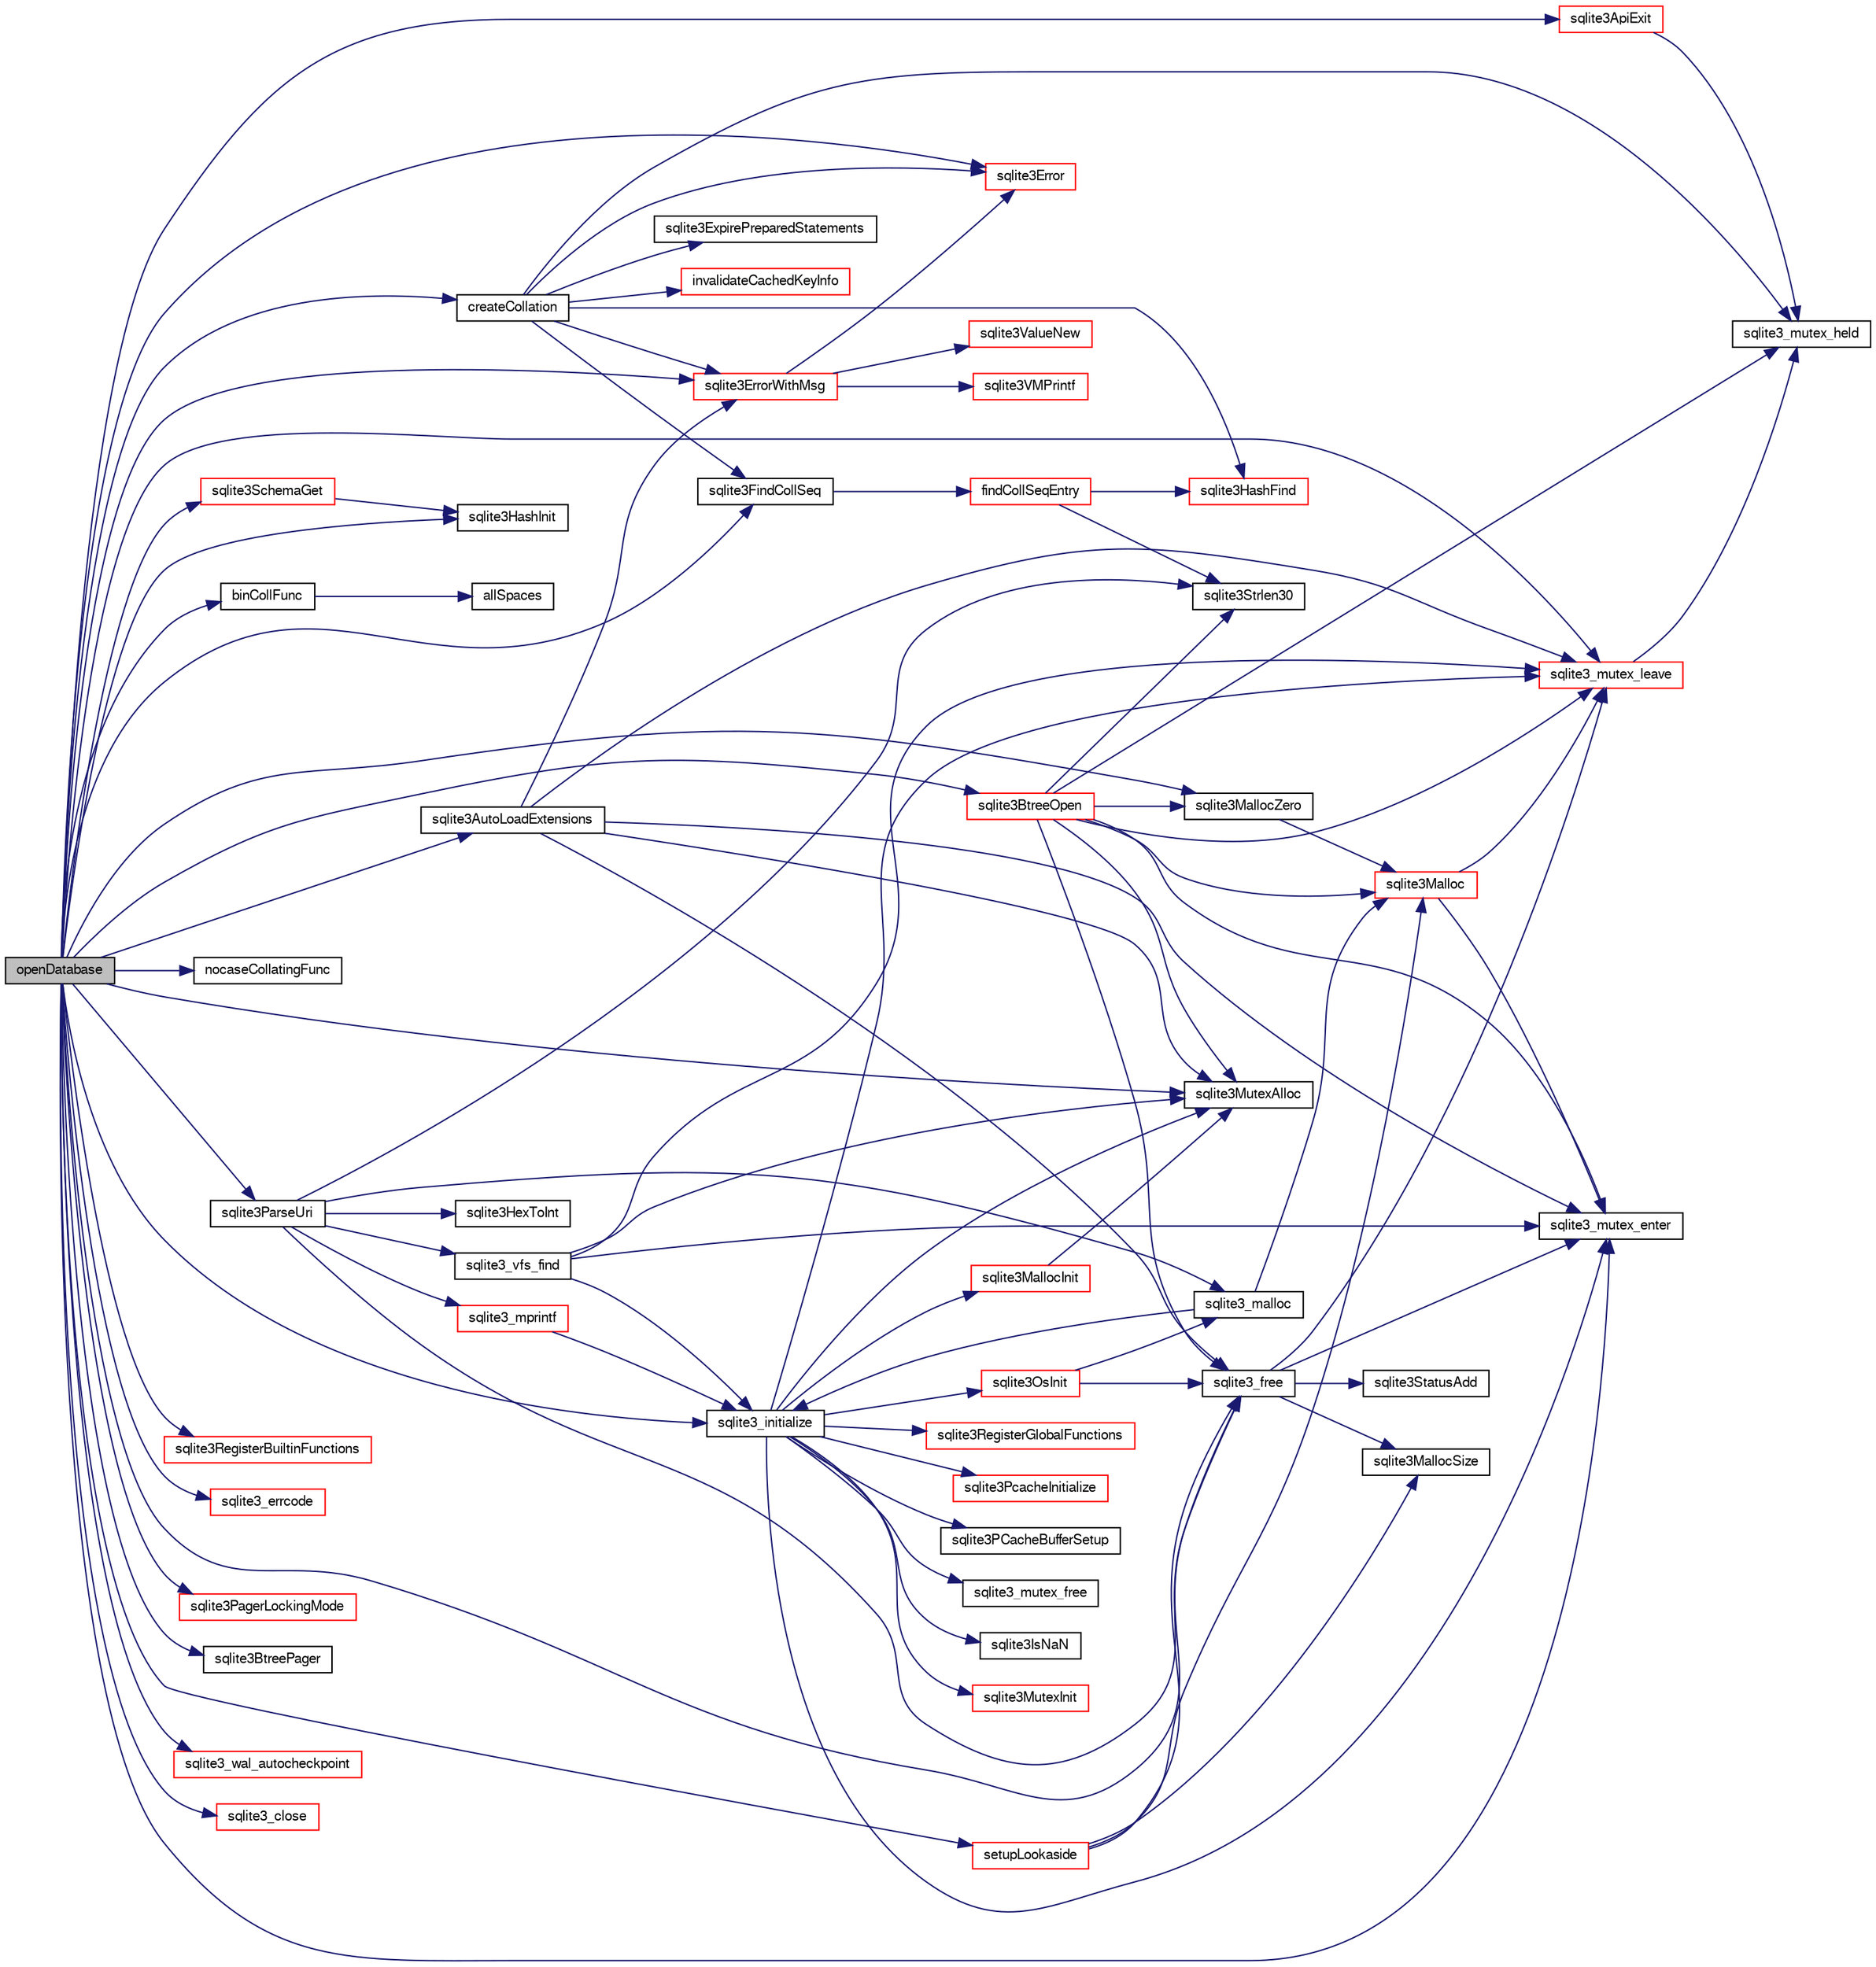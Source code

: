 digraph "openDatabase"
{
  edge [fontname="FreeSans",fontsize="10",labelfontname="FreeSans",labelfontsize="10"];
  node [fontname="FreeSans",fontsize="10",shape=record];
  rankdir="LR";
  Node186263 [label="openDatabase",height=0.2,width=0.4,color="black", fillcolor="grey75", style="filled", fontcolor="black"];
  Node186263 -> Node186264 [color="midnightblue",fontsize="10",style="solid",fontname="FreeSans"];
  Node186264 [label="sqlite3_initialize",height=0.2,width=0.4,color="black", fillcolor="white", style="filled",URL="$sqlite3_8c.html#ab0c0ee2d5d4cf8b28e9572296a8861df"];
  Node186264 -> Node186265 [color="midnightblue",fontsize="10",style="solid",fontname="FreeSans"];
  Node186265 [label="sqlite3MutexInit",height=0.2,width=0.4,color="red", fillcolor="white", style="filled",URL="$sqlite3_8c.html#a7906afcdd1cdb3d0007eb932398a1158"];
  Node186264 -> Node186295 [color="midnightblue",fontsize="10",style="solid",fontname="FreeSans"];
  Node186295 [label="sqlite3MutexAlloc",height=0.2,width=0.4,color="black", fillcolor="white", style="filled",URL="$sqlite3_8c.html#a0e3f432ee581f6876b590e7ad7e84e19"];
  Node186264 -> Node186272 [color="midnightblue",fontsize="10",style="solid",fontname="FreeSans"];
  Node186272 [label="sqlite3_mutex_enter",height=0.2,width=0.4,color="black", fillcolor="white", style="filled",URL="$sqlite3_8c.html#a1c12cde690bd89f104de5cbad12a6bf5"];
  Node186264 -> Node186296 [color="midnightblue",fontsize="10",style="solid",fontname="FreeSans"];
  Node186296 [label="sqlite3MallocInit",height=0.2,width=0.4,color="red", fillcolor="white", style="filled",URL="$sqlite3_8c.html#a9e06f9e7cad0d83ce80ab493c9533552"];
  Node186296 -> Node186295 [color="midnightblue",fontsize="10",style="solid",fontname="FreeSans"];
  Node186264 -> Node186278 [color="midnightblue",fontsize="10",style="solid",fontname="FreeSans"];
  Node186278 [label="sqlite3_mutex_leave",height=0.2,width=0.4,color="red", fillcolor="white", style="filled",URL="$sqlite3_8c.html#a5838d235601dbd3c1fa993555c6bcc93"];
  Node186278 -> Node186274 [color="midnightblue",fontsize="10",style="solid",fontname="FreeSans"];
  Node186274 [label="sqlite3_mutex_held",height=0.2,width=0.4,color="black", fillcolor="white", style="filled",URL="$sqlite3_8c.html#acf77da68932b6bc163c5e68547ecc3e7"];
  Node186264 -> Node186391 [color="midnightblue",fontsize="10",style="solid",fontname="FreeSans"];
  Node186391 [label="sqlite3RegisterGlobalFunctions",height=0.2,width=0.4,color="red", fillcolor="white", style="filled",URL="$sqlite3_8c.html#a9f75bd111010f29e1b8d74344473c4ec"];
  Node186264 -> Node186539 [color="midnightblue",fontsize="10",style="solid",fontname="FreeSans"];
  Node186539 [label="sqlite3PcacheInitialize",height=0.2,width=0.4,color="red", fillcolor="white", style="filled",URL="$sqlite3_8c.html#a2902c61ddc88bea002c4d69fe4052b1f"];
  Node186264 -> Node186540 [color="midnightblue",fontsize="10",style="solid",fontname="FreeSans"];
  Node186540 [label="sqlite3OsInit",height=0.2,width=0.4,color="red", fillcolor="white", style="filled",URL="$sqlite3_8c.html#afeaa886fe1ca086a30fd278b1d069762"];
  Node186540 -> Node186353 [color="midnightblue",fontsize="10",style="solid",fontname="FreeSans"];
  Node186353 [label="sqlite3_malloc",height=0.2,width=0.4,color="black", fillcolor="white", style="filled",URL="$sqlite3_8c.html#ac79dba55fc32b6a840cf5a9769bce7cd"];
  Node186353 -> Node186264 [color="midnightblue",fontsize="10",style="solid",fontname="FreeSans"];
  Node186353 -> Node186271 [color="midnightblue",fontsize="10",style="solid",fontname="FreeSans"];
  Node186271 [label="sqlite3Malloc",height=0.2,width=0.4,color="red", fillcolor="white", style="filled",URL="$sqlite3_8c.html#a361a2eaa846b1885f123abe46f5d8b2b"];
  Node186271 -> Node186272 [color="midnightblue",fontsize="10",style="solid",fontname="FreeSans"];
  Node186271 -> Node186278 [color="midnightblue",fontsize="10",style="solid",fontname="FreeSans"];
  Node186540 -> Node186283 [color="midnightblue",fontsize="10",style="solid",fontname="FreeSans"];
  Node186283 [label="sqlite3_free",height=0.2,width=0.4,color="black", fillcolor="white", style="filled",URL="$sqlite3_8c.html#a6552349e36a8a691af5487999ab09519"];
  Node186283 -> Node186272 [color="midnightblue",fontsize="10",style="solid",fontname="FreeSans"];
  Node186283 -> Node186281 [color="midnightblue",fontsize="10",style="solid",fontname="FreeSans"];
  Node186281 [label="sqlite3StatusAdd",height=0.2,width=0.4,color="black", fillcolor="white", style="filled",URL="$sqlite3_8c.html#afa029f93586aeab4cc85360905dae9cd"];
  Node186283 -> Node186280 [color="midnightblue",fontsize="10",style="solid",fontname="FreeSans"];
  Node186280 [label="sqlite3MallocSize",height=0.2,width=0.4,color="black", fillcolor="white", style="filled",URL="$sqlite3_8c.html#acf5d2a5f35270bafb050bd2def576955"];
  Node186283 -> Node186278 [color="midnightblue",fontsize="10",style="solid",fontname="FreeSans"];
  Node186264 -> Node186544 [color="midnightblue",fontsize="10",style="solid",fontname="FreeSans"];
  Node186544 [label="sqlite3PCacheBufferSetup",height=0.2,width=0.4,color="black", fillcolor="white", style="filled",URL="$sqlite3_8c.html#ad18a1eebefdfbc4254f473f7b0101937"];
  Node186264 -> Node186545 [color="midnightblue",fontsize="10",style="solid",fontname="FreeSans"];
  Node186545 [label="sqlite3_mutex_free",height=0.2,width=0.4,color="black", fillcolor="white", style="filled",URL="$sqlite3_8c.html#a2db2e72e08f6873afa9c61b0ec726fec"];
  Node186264 -> Node186327 [color="midnightblue",fontsize="10",style="solid",fontname="FreeSans"];
  Node186327 [label="sqlite3IsNaN",height=0.2,width=0.4,color="black", fillcolor="white", style="filled",URL="$sqlite3_8c.html#aed4d78203877c3486765ccbc7feebb50"];
  Node186263 -> Node186270 [color="midnightblue",fontsize="10",style="solid",fontname="FreeSans"];
  Node186270 [label="sqlite3MallocZero",height=0.2,width=0.4,color="black", fillcolor="white", style="filled",URL="$sqlite3_8c.html#ab3e07a30b9b5471f9f5e8f9cb7229934"];
  Node186270 -> Node186271 [color="midnightblue",fontsize="10",style="solid",fontname="FreeSans"];
  Node186263 -> Node186295 [color="midnightblue",fontsize="10",style="solid",fontname="FreeSans"];
  Node186263 -> Node186283 [color="midnightblue",fontsize="10",style="solid",fontname="FreeSans"];
  Node186263 -> Node186272 [color="midnightblue",fontsize="10",style="solid",fontname="FreeSans"];
  Node186263 -> Node186546 [color="midnightblue",fontsize="10",style="solid",fontname="FreeSans"];
  Node186546 [label="sqlite3HashInit",height=0.2,width=0.4,color="black", fillcolor="white", style="filled",URL="$sqlite3_8c.html#a666b28838d58955f60dccd84931fdf75"];
  Node186263 -> Node186547 [color="midnightblue",fontsize="10",style="solid",fontname="FreeSans"];
  Node186547 [label="createCollation",height=0.2,width=0.4,color="black", fillcolor="white", style="filled",URL="$sqlite3_8c.html#a29def4ce28811a857e968b3f238d2dd1"];
  Node186547 -> Node186274 [color="midnightblue",fontsize="10",style="solid",fontname="FreeSans"];
  Node186547 -> Node186548 [color="midnightblue",fontsize="10",style="solid",fontname="FreeSans"];
  Node186548 [label="sqlite3FindCollSeq",height=0.2,width=0.4,color="black", fillcolor="white", style="filled",URL="$sqlite3_8c.html#ac4f91d39f24a6435de12698fdb16bc14"];
  Node186548 -> Node186549 [color="midnightblue",fontsize="10",style="solid",fontname="FreeSans"];
  Node186549 [label="findCollSeqEntry",height=0.2,width=0.4,color="red", fillcolor="white", style="filled",URL="$sqlite3_8c.html#aaf9ae07c81dca508e137b5880e94aa98"];
  Node186549 -> Node186550 [color="midnightblue",fontsize="10",style="solid",fontname="FreeSans"];
  Node186550 [label="sqlite3HashFind",height=0.2,width=0.4,color="red", fillcolor="white", style="filled",URL="$sqlite3_8c.html#a8ca124229470a66b4c9c141ded48e2aa"];
  Node186549 -> Node186328 [color="midnightblue",fontsize="10",style="solid",fontname="FreeSans"];
  Node186328 [label="sqlite3Strlen30",height=0.2,width=0.4,color="black", fillcolor="white", style="filled",URL="$sqlite3_8c.html#a3dcd80ba41f1a308193dee74857b62a7"];
  Node186547 -> Node186558 [color="midnightblue",fontsize="10",style="solid",fontname="FreeSans"];
  Node186558 [label="sqlite3ErrorWithMsg",height=0.2,width=0.4,color="red", fillcolor="white", style="filled",URL="$sqlite3_8c.html#a11feb4cd8e77d59df266587cfe1b2641"];
  Node186558 -> Node186486 [color="midnightblue",fontsize="10",style="solid",fontname="FreeSans"];
  Node186486 [label="sqlite3Error",height=0.2,width=0.4,color="red", fillcolor="white", style="filled",URL="$sqlite3_8c.html#a4ba5e8be78db50d5538dcaa45bcf74d3"];
  Node186558 -> Node186559 [color="midnightblue",fontsize="10",style="solid",fontname="FreeSans"];
  Node186559 [label="sqlite3ValueNew",height=0.2,width=0.4,color="red", fillcolor="white", style="filled",URL="$sqlite3_8c.html#ad40a378778daff2d574bec905e35828b"];
  Node186558 -> Node186534 [color="midnightblue",fontsize="10",style="solid",fontname="FreeSans"];
  Node186534 [label="sqlite3VMPrintf",height=0.2,width=0.4,color="red", fillcolor="white", style="filled",URL="$sqlite3_8c.html#a05535d0982ef06fbc2ee8195ebbae689"];
  Node186547 -> Node186561 [color="midnightblue",fontsize="10",style="solid",fontname="FreeSans"];
  Node186561 [label="sqlite3ExpirePreparedStatements",height=0.2,width=0.4,color="black", fillcolor="white", style="filled",URL="$sqlite3_8c.html#af8baf566e769881b3d0bbdb0d2b4cdfe"];
  Node186547 -> Node186562 [color="midnightblue",fontsize="10",style="solid",fontname="FreeSans"];
  Node186562 [label="invalidateCachedKeyInfo",height=0.2,width=0.4,color="red", fillcolor="white", style="filled",URL="$sqlite3_8c.html#aa51ec313a2008d71a008b181efabff79"];
  Node186547 -> Node186550 [color="midnightblue",fontsize="10",style="solid",fontname="FreeSans"];
  Node186547 -> Node186486 [color="midnightblue",fontsize="10",style="solid",fontname="FreeSans"];
  Node186263 -> Node186570 [color="midnightblue",fontsize="10",style="solid",fontname="FreeSans"];
  Node186570 [label="binCollFunc",height=0.2,width=0.4,color="black", fillcolor="white", style="filled",URL="$sqlite3_8c.html#a2ed2953bf6ab877d1ba84372856e5d7c"];
  Node186570 -> Node186571 [color="midnightblue",fontsize="10",style="solid",fontname="FreeSans"];
  Node186571 [label="allSpaces",height=0.2,width=0.4,color="black", fillcolor="white", style="filled",URL="$sqlite3_8c.html#ad57090497c424eb7fa5c68c3e98eaa60"];
  Node186263 -> Node186548 [color="midnightblue",fontsize="10",style="solid",fontname="FreeSans"];
  Node186263 -> Node186572 [color="midnightblue",fontsize="10",style="solid",fontname="FreeSans"];
  Node186572 [label="nocaseCollatingFunc",height=0.2,width=0.4,color="black", fillcolor="white", style="filled",URL="$sqlite3_8c.html#ab5fba2fbaa7e50ef408141e3cc4ccb6f"];
  Node186263 -> Node186573 [color="midnightblue",fontsize="10",style="solid",fontname="FreeSans"];
  Node186573 [label="sqlite3ParseUri",height=0.2,width=0.4,color="black", fillcolor="white", style="filled",URL="$sqlite3_8c.html#aaa912f29a67460d8b2186c97056e8767"];
  Node186573 -> Node186328 [color="midnightblue",fontsize="10",style="solid",fontname="FreeSans"];
  Node186573 -> Node186353 [color="midnightblue",fontsize="10",style="solid",fontname="FreeSans"];
  Node186573 -> Node186443 [color="midnightblue",fontsize="10",style="solid",fontname="FreeSans"];
  Node186443 [label="sqlite3_mprintf",height=0.2,width=0.4,color="red", fillcolor="white", style="filled",URL="$sqlite3_8c.html#a4ae85b8d9051570b833812ea1f7d632a"];
  Node186443 -> Node186264 [color="midnightblue",fontsize="10",style="solid",fontname="FreeSans"];
  Node186573 -> Node186574 [color="midnightblue",fontsize="10",style="solid",fontname="FreeSans"];
  Node186574 [label="sqlite3HexToInt",height=0.2,width=0.4,color="black", fillcolor="white", style="filled",URL="$sqlite3_8c.html#ae3802c77b18399c03c8c9f973ff47239"];
  Node186573 -> Node186451 [color="midnightblue",fontsize="10",style="solid",fontname="FreeSans"];
  Node186451 [label="sqlite3_vfs_find",height=0.2,width=0.4,color="black", fillcolor="white", style="filled",URL="$sqlite3_8c.html#a009b28f3d275077f7bb7f3ef37de6095"];
  Node186451 -> Node186264 [color="midnightblue",fontsize="10",style="solid",fontname="FreeSans"];
  Node186451 -> Node186295 [color="midnightblue",fontsize="10",style="solid",fontname="FreeSans"];
  Node186451 -> Node186272 [color="midnightblue",fontsize="10",style="solid",fontname="FreeSans"];
  Node186451 -> Node186278 [color="midnightblue",fontsize="10",style="solid",fontname="FreeSans"];
  Node186573 -> Node186283 [color="midnightblue",fontsize="10",style="solid",fontname="FreeSans"];
  Node186263 -> Node186558 [color="midnightblue",fontsize="10",style="solid",fontname="FreeSans"];
  Node186263 -> Node186575 [color="midnightblue",fontsize="10",style="solid",fontname="FreeSans"];
  Node186575 [label="sqlite3BtreeOpen",height=0.2,width=0.4,color="red", fillcolor="white", style="filled",URL="$sqlite3_8c.html#a13dcb44dc34af6ce9d38de9c5aa975f9"];
  Node186575 -> Node186274 [color="midnightblue",fontsize="10",style="solid",fontname="FreeSans"];
  Node186575 -> Node186270 [color="midnightblue",fontsize="10",style="solid",fontname="FreeSans"];
  Node186575 -> Node186271 [color="midnightblue",fontsize="10",style="solid",fontname="FreeSans"];
  Node186575 -> Node186283 [color="midnightblue",fontsize="10",style="solid",fontname="FreeSans"];
  Node186575 -> Node186328 [color="midnightblue",fontsize="10",style="solid",fontname="FreeSans"];
  Node186575 -> Node186295 [color="midnightblue",fontsize="10",style="solid",fontname="FreeSans"];
  Node186575 -> Node186272 [color="midnightblue",fontsize="10",style="solid",fontname="FreeSans"];
  Node186575 -> Node186278 [color="midnightblue",fontsize="10",style="solid",fontname="FreeSans"];
  Node186263 -> Node186486 [color="midnightblue",fontsize="10",style="solid",fontname="FreeSans"];
  Node186263 -> Node186781 [color="midnightblue",fontsize="10",style="solid",fontname="FreeSans"];
  Node186781 [label="sqlite3SchemaGet",height=0.2,width=0.4,color="red", fillcolor="white", style="filled",URL="$sqlite3_8c.html#aea657029436ec374cbd09f8cc2747169"];
  Node186781 -> Node186546 [color="midnightblue",fontsize="10",style="solid",fontname="FreeSans"];
  Node186263 -> Node187227 [color="midnightblue",fontsize="10",style="solid",fontname="FreeSans"];
  Node187227 [label="sqlite3RegisterBuiltinFunctions",height=0.2,width=0.4,color="red", fillcolor="white", style="filled",URL="$sqlite3_8c.html#aac92d3a6ec24725a7979ee04de350853"];
  Node186263 -> Node187180 [color="midnightblue",fontsize="10",style="solid",fontname="FreeSans"];
  Node187180 [label="sqlite3_errcode",height=0.2,width=0.4,color="red", fillcolor="white", style="filled",URL="$sqlite3_8c.html#a79bd13f5c8b7a6ccc6fd76fc7fc2104c"];
  Node186263 -> Node187233 [color="midnightblue",fontsize="10",style="solid",fontname="FreeSans"];
  Node187233 [label="sqlite3AutoLoadExtensions",height=0.2,width=0.4,color="black", fillcolor="white", style="filled",URL="$sqlite3_8c.html#acefd619cbbfb843d294ec4862b0b5b43"];
  Node187233 -> Node186295 [color="midnightblue",fontsize="10",style="solid",fontname="FreeSans"];
  Node187233 -> Node186272 [color="midnightblue",fontsize="10",style="solid",fontname="FreeSans"];
  Node187233 -> Node186278 [color="midnightblue",fontsize="10",style="solid",fontname="FreeSans"];
  Node187233 -> Node186558 [color="midnightblue",fontsize="10",style="solid",fontname="FreeSans"];
  Node187233 -> Node186283 [color="midnightblue",fontsize="10",style="solid",fontname="FreeSans"];
  Node186263 -> Node187234 [color="midnightblue",fontsize="10",style="solid",fontname="FreeSans"];
  Node187234 [label="sqlite3PagerLockingMode",height=0.2,width=0.4,color="red", fillcolor="white", style="filled",URL="$sqlite3_8c.html#a169a4fb259aab3f9681d51c17026eebb"];
  Node186263 -> Node186669 [color="midnightblue",fontsize="10",style="solid",fontname="FreeSans"];
  Node186669 [label="sqlite3BtreePager",height=0.2,width=0.4,color="black", fillcolor="white", style="filled",URL="$sqlite3_8c.html#aa0b1925984c0d8606d760b8fa27a4d7c"];
  Node186263 -> Node187236 [color="midnightblue",fontsize="10",style="solid",fontname="FreeSans"];
  Node187236 [label="setupLookaside",height=0.2,width=0.4,color="red", fillcolor="white", style="filled",URL="$sqlite3_8c.html#a83e30e8059c0e1a0537a569a91ce81e5"];
  Node187236 -> Node186283 [color="midnightblue",fontsize="10",style="solid",fontname="FreeSans"];
  Node187236 -> Node186271 [color="midnightblue",fontsize="10",style="solid",fontname="FreeSans"];
  Node187236 -> Node186280 [color="midnightblue",fontsize="10",style="solid",fontname="FreeSans"];
  Node186263 -> Node187237 [color="midnightblue",fontsize="10",style="solid",fontname="FreeSans"];
  Node187237 [label="sqlite3_wal_autocheckpoint",height=0.2,width=0.4,color="red", fillcolor="white", style="filled",URL="$sqlite3_8c.html#acdc3742b48372dce0e839ce0f89747be"];
  Node186263 -> Node186278 [color="midnightblue",fontsize="10",style="solid",fontname="FreeSans"];
  Node186263 -> Node187243 [color="midnightblue",fontsize="10",style="solid",fontname="FreeSans"];
  Node187243 [label="sqlite3_close",height=0.2,width=0.4,color="red", fillcolor="white", style="filled",URL="$sqlite3_8c.html#ac43c9032fc6ef3b2a231dc3a9fa44b2d"];
  Node186263 -> Node186484 [color="midnightblue",fontsize="10",style="solid",fontname="FreeSans"];
  Node186484 [label="sqlite3ApiExit",height=0.2,width=0.4,color="red", fillcolor="white", style="filled",URL="$sqlite3_8c.html#ae5a967ec6172298db98b6090bbd1dd9b"];
  Node186484 -> Node186274 [color="midnightblue",fontsize="10",style="solid",fontname="FreeSans"];
}
